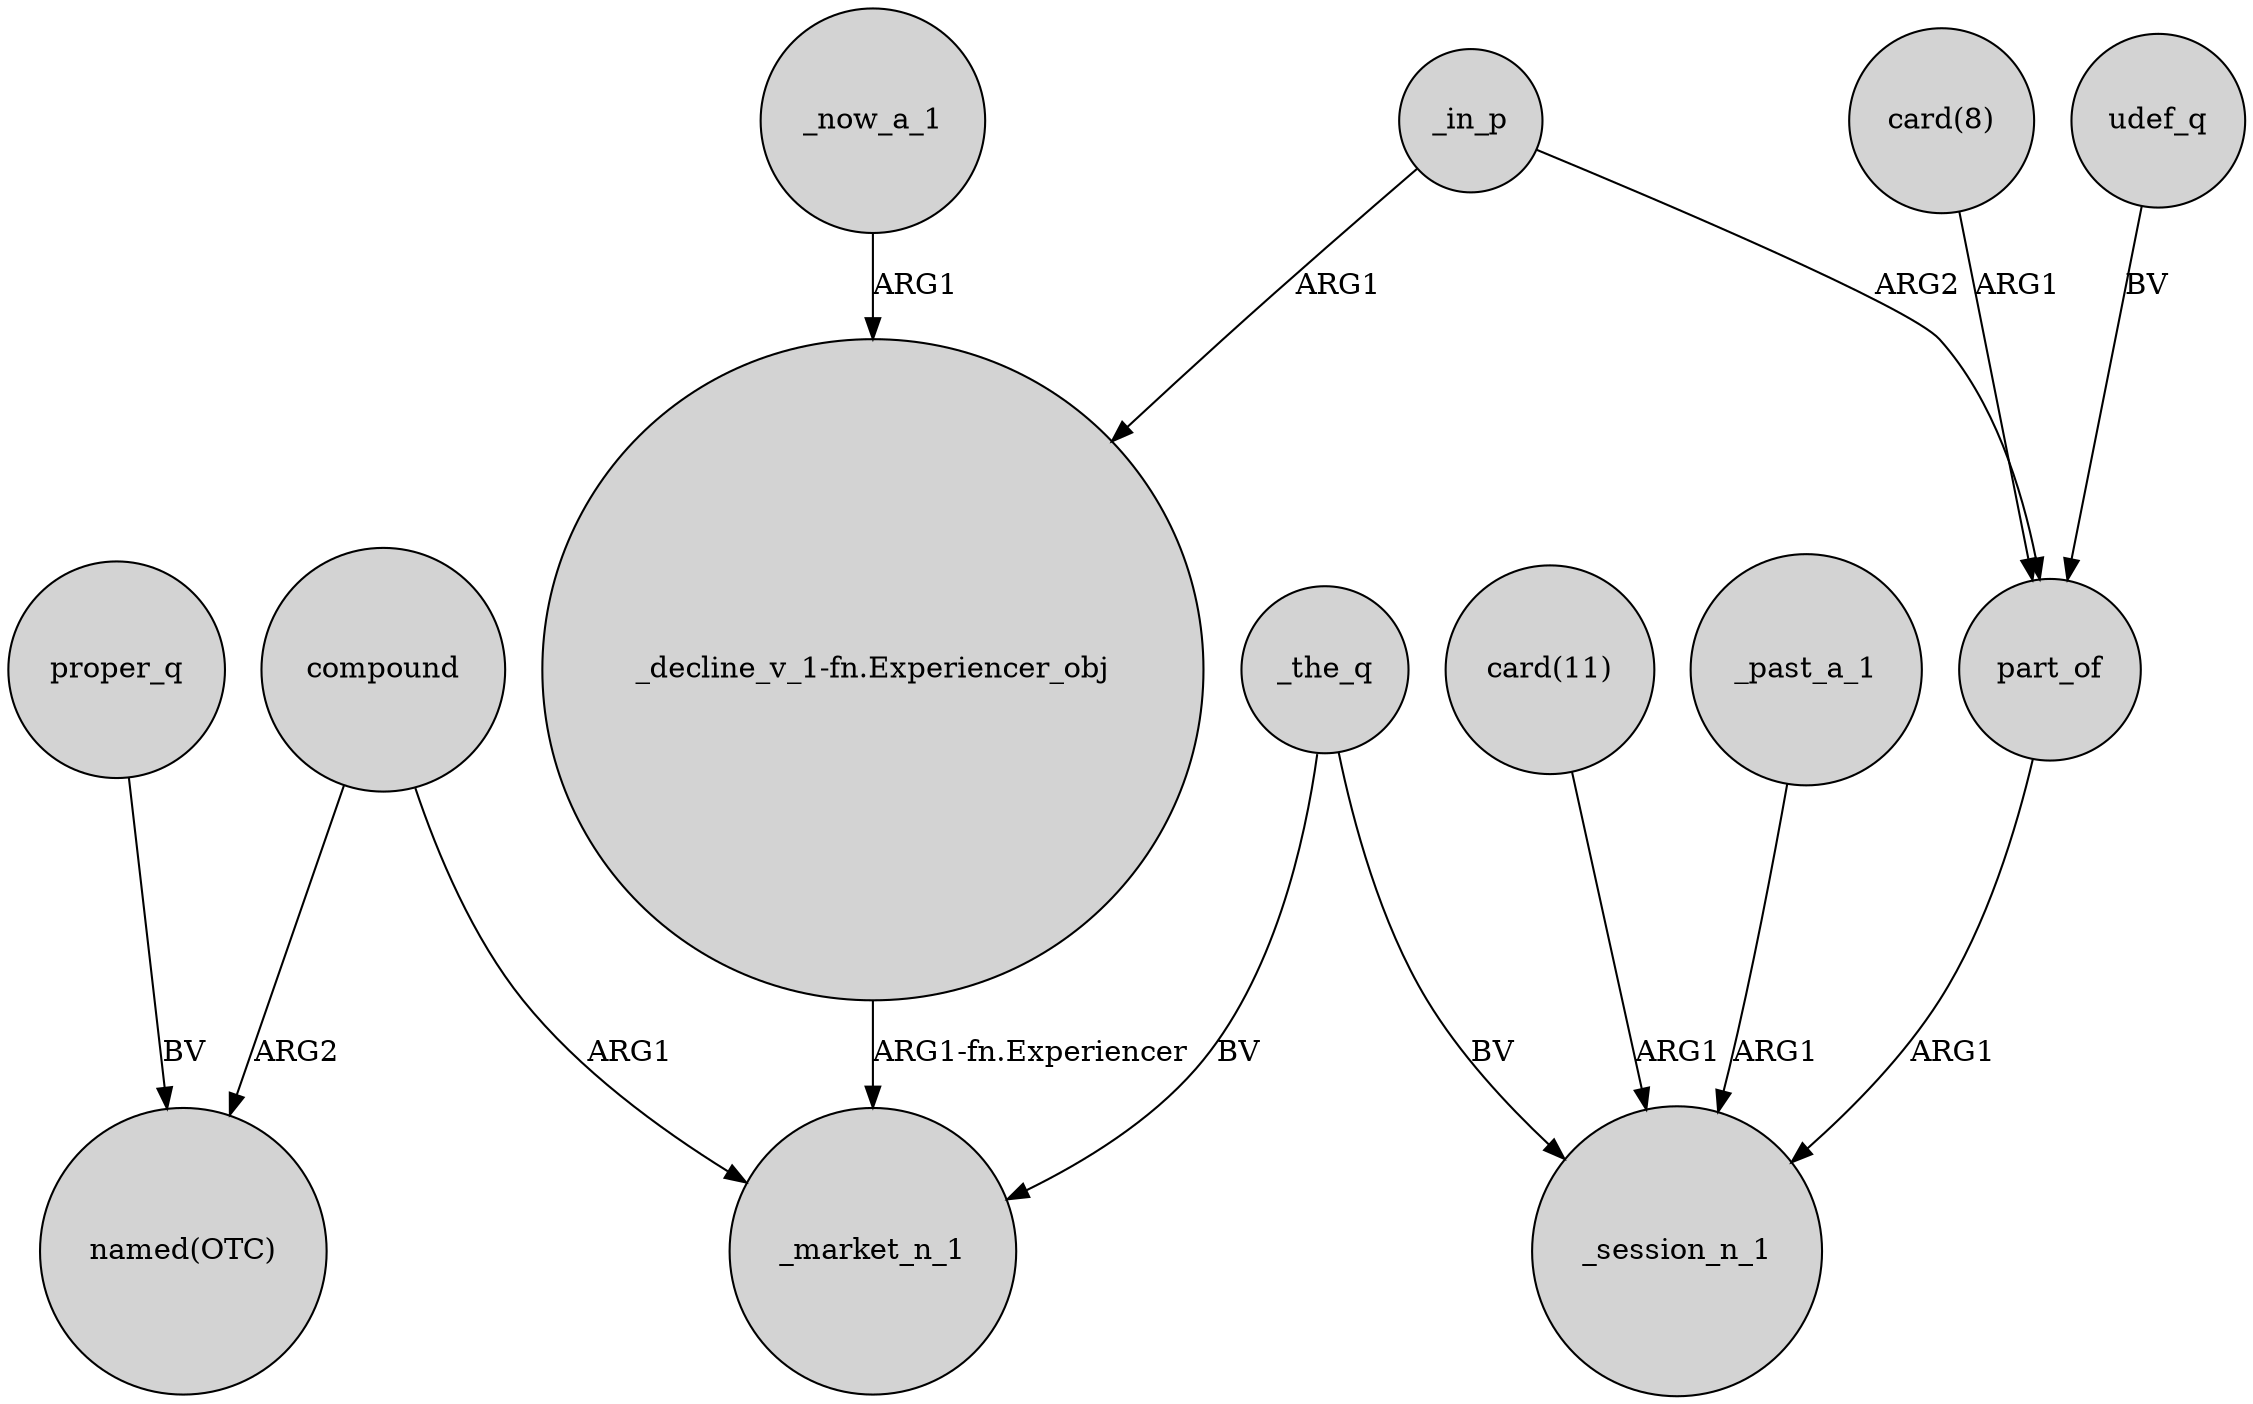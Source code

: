 digraph {
	node [shape=circle style=filled]
	_in_p -> "_decline_v_1-fn.Experiencer_obj" [label=ARG1]
	proper_q -> "named(OTC)" [label=BV]
	"card(11)" -> _session_n_1 [label=ARG1]
	_past_a_1 -> _session_n_1 [label=ARG1]
	_in_p -> part_of [label=ARG2]
	"_decline_v_1-fn.Experiencer_obj" -> _market_n_1 [label="ARG1-fn.Experiencer"]
	compound -> _market_n_1 [label=ARG1]
	part_of -> _session_n_1 [label=ARG1]
	_the_q -> _market_n_1 [label=BV]
	udef_q -> part_of [label=BV]
	_the_q -> _session_n_1 [label=BV]
	_now_a_1 -> "_decline_v_1-fn.Experiencer_obj" [label=ARG1]
	"card(8)" -> part_of [label=ARG1]
	compound -> "named(OTC)" [label=ARG2]
}
